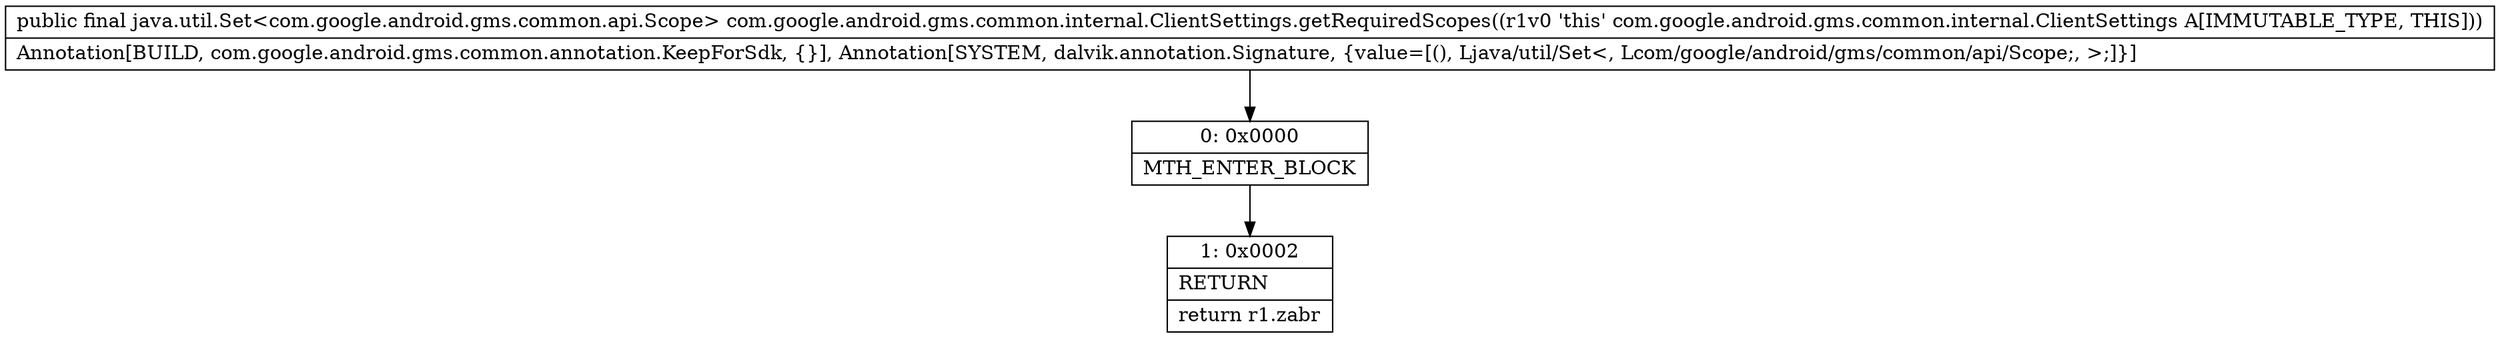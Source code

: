 digraph "CFG forcom.google.android.gms.common.internal.ClientSettings.getRequiredScopes()Ljava\/util\/Set;" {
Node_0 [shape=record,label="{0\:\ 0x0000|MTH_ENTER_BLOCK\l}"];
Node_1 [shape=record,label="{1\:\ 0x0002|RETURN\l|return r1.zabr\l}"];
MethodNode[shape=record,label="{public final java.util.Set\<com.google.android.gms.common.api.Scope\> com.google.android.gms.common.internal.ClientSettings.getRequiredScopes((r1v0 'this' com.google.android.gms.common.internal.ClientSettings A[IMMUTABLE_TYPE, THIS]))  | Annotation[BUILD, com.google.android.gms.common.annotation.KeepForSdk, \{\}], Annotation[SYSTEM, dalvik.annotation.Signature, \{value=[(), Ljava\/util\/Set\<, Lcom\/google\/android\/gms\/common\/api\/Scope;, \>;]\}]\l}"];
MethodNode -> Node_0;
Node_0 -> Node_1;
}

